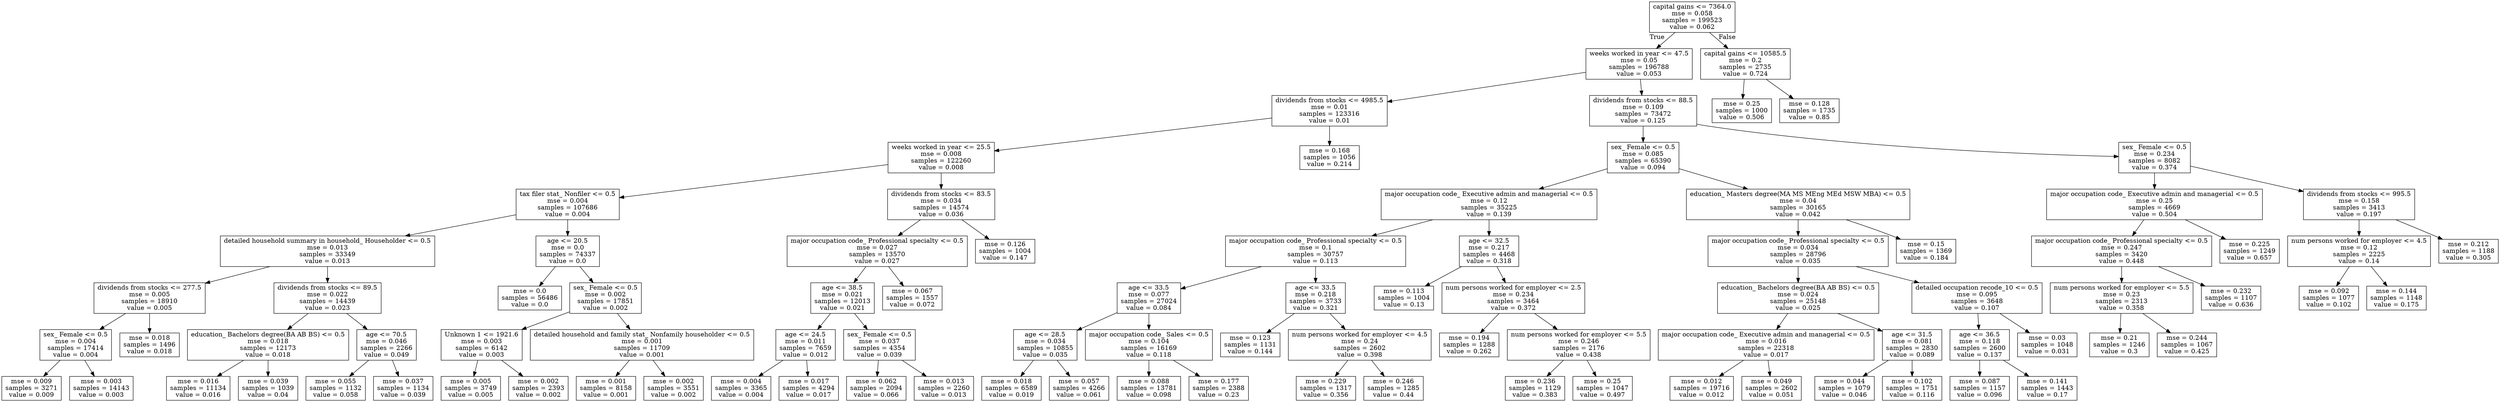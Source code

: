 digraph Tree {
node [shape=box] ;
0 [label="capital gains <= 7364.0\nmse = 0.058\nsamples = 199523\nvalue = 0.062"] ;
1 [label="weeks worked in year <= 47.5\nmse = 0.05\nsamples = 196788\nvalue = 0.053"] ;
0 -> 1 [labeldistance=2.5, labelangle=45, headlabel="True"] ;
2 [label="dividends from stocks <= 4985.5\nmse = 0.01\nsamples = 123316\nvalue = 0.01"] ;
1 -> 2 ;
3 [label="weeks worked in year <= 25.5\nmse = 0.008\nsamples = 122260\nvalue = 0.008"] ;
2 -> 3 ;
4 [label="tax filer stat_ Nonfiler <= 0.5\nmse = 0.004\nsamples = 107686\nvalue = 0.004"] ;
3 -> 4 ;
5 [label="detailed household summary in household_ Householder <= 0.5\nmse = 0.013\nsamples = 33349\nvalue = 0.013"] ;
4 -> 5 ;
6 [label="dividends from stocks <= 277.5\nmse = 0.005\nsamples = 18910\nvalue = 0.005"] ;
5 -> 6 ;
7 [label="sex_ Female <= 0.5\nmse = 0.004\nsamples = 17414\nvalue = 0.004"] ;
6 -> 7 ;
8 [label="mse = 0.009\nsamples = 3271\nvalue = 0.009"] ;
7 -> 8 ;
9 [label="mse = 0.003\nsamples = 14143\nvalue = 0.003"] ;
7 -> 9 ;
10 [label="mse = 0.018\nsamples = 1496\nvalue = 0.018"] ;
6 -> 10 ;
11 [label="dividends from stocks <= 89.5\nmse = 0.022\nsamples = 14439\nvalue = 0.023"] ;
5 -> 11 ;
12 [label="education_ Bachelors degree(BA AB BS) <= 0.5\nmse = 0.018\nsamples = 12173\nvalue = 0.018"] ;
11 -> 12 ;
13 [label="mse = 0.016\nsamples = 11134\nvalue = 0.016"] ;
12 -> 13 ;
14 [label="mse = 0.039\nsamples = 1039\nvalue = 0.04"] ;
12 -> 14 ;
15 [label="age <= 70.5\nmse = 0.046\nsamples = 2266\nvalue = 0.049"] ;
11 -> 15 ;
16 [label="mse = 0.055\nsamples = 1132\nvalue = 0.058"] ;
15 -> 16 ;
17 [label="mse = 0.037\nsamples = 1134\nvalue = 0.039"] ;
15 -> 17 ;
18 [label="age <= 20.5\nmse = 0.0\nsamples = 74337\nvalue = 0.0"] ;
4 -> 18 ;
19 [label="mse = 0.0\nsamples = 56486\nvalue = 0.0"] ;
18 -> 19 ;
20 [label="sex_ Female <= 0.5\nmse = 0.002\nsamples = 17851\nvalue = 0.002"] ;
18 -> 20 ;
21 [label="Unknown 1 <= 1921.6\nmse = 0.003\nsamples = 6142\nvalue = 0.003"] ;
20 -> 21 ;
22 [label="mse = 0.005\nsamples = 3749\nvalue = 0.005"] ;
21 -> 22 ;
23 [label="mse = 0.002\nsamples = 2393\nvalue = 0.002"] ;
21 -> 23 ;
24 [label="detailed household and family stat_ Nonfamily householder <= 0.5\nmse = 0.001\nsamples = 11709\nvalue = 0.001"] ;
20 -> 24 ;
25 [label="mse = 0.001\nsamples = 8158\nvalue = 0.001"] ;
24 -> 25 ;
26 [label="mse = 0.002\nsamples = 3551\nvalue = 0.002"] ;
24 -> 26 ;
27 [label="dividends from stocks <= 83.5\nmse = 0.034\nsamples = 14574\nvalue = 0.036"] ;
3 -> 27 ;
28 [label="major occupation code_ Professional specialty <= 0.5\nmse = 0.027\nsamples = 13570\nvalue = 0.027"] ;
27 -> 28 ;
29 [label="age <= 38.5\nmse = 0.021\nsamples = 12013\nvalue = 0.021"] ;
28 -> 29 ;
30 [label="age <= 24.5\nmse = 0.011\nsamples = 7659\nvalue = 0.012"] ;
29 -> 30 ;
31 [label="mse = 0.004\nsamples = 3365\nvalue = 0.004"] ;
30 -> 31 ;
32 [label="mse = 0.017\nsamples = 4294\nvalue = 0.017"] ;
30 -> 32 ;
33 [label="sex_ Female <= 0.5\nmse = 0.037\nsamples = 4354\nvalue = 0.039"] ;
29 -> 33 ;
34 [label="mse = 0.062\nsamples = 2094\nvalue = 0.066"] ;
33 -> 34 ;
35 [label="mse = 0.013\nsamples = 2260\nvalue = 0.013"] ;
33 -> 35 ;
36 [label="mse = 0.067\nsamples = 1557\nvalue = 0.072"] ;
28 -> 36 ;
37 [label="mse = 0.126\nsamples = 1004\nvalue = 0.147"] ;
27 -> 37 ;
38 [label="mse = 0.168\nsamples = 1056\nvalue = 0.214"] ;
2 -> 38 ;
39 [label="dividends from stocks <= 88.5\nmse = 0.109\nsamples = 73472\nvalue = 0.125"] ;
1 -> 39 ;
40 [label="sex_ Female <= 0.5\nmse = 0.085\nsamples = 65390\nvalue = 0.094"] ;
39 -> 40 ;
41 [label="major occupation code_ Executive admin and managerial <= 0.5\nmse = 0.12\nsamples = 35225\nvalue = 0.139"] ;
40 -> 41 ;
42 [label="major occupation code_ Professional specialty <= 0.5\nmse = 0.1\nsamples = 30757\nvalue = 0.113"] ;
41 -> 42 ;
43 [label="age <= 33.5\nmse = 0.077\nsamples = 27024\nvalue = 0.084"] ;
42 -> 43 ;
44 [label="age <= 28.5\nmse = 0.034\nsamples = 10855\nvalue = 0.035"] ;
43 -> 44 ;
45 [label="mse = 0.018\nsamples = 6589\nvalue = 0.019"] ;
44 -> 45 ;
46 [label="mse = 0.057\nsamples = 4266\nvalue = 0.061"] ;
44 -> 46 ;
47 [label="major occupation code_ Sales <= 0.5\nmse = 0.104\nsamples = 16169\nvalue = 0.118"] ;
43 -> 47 ;
48 [label="mse = 0.088\nsamples = 13781\nvalue = 0.098"] ;
47 -> 48 ;
49 [label="mse = 0.177\nsamples = 2388\nvalue = 0.23"] ;
47 -> 49 ;
50 [label="age <= 33.5\nmse = 0.218\nsamples = 3733\nvalue = 0.321"] ;
42 -> 50 ;
51 [label="mse = 0.123\nsamples = 1131\nvalue = 0.144"] ;
50 -> 51 ;
52 [label="num persons worked for employer <= 4.5\nmse = 0.24\nsamples = 2602\nvalue = 0.398"] ;
50 -> 52 ;
53 [label="mse = 0.229\nsamples = 1317\nvalue = 0.356"] ;
52 -> 53 ;
54 [label="mse = 0.246\nsamples = 1285\nvalue = 0.44"] ;
52 -> 54 ;
55 [label="age <= 32.5\nmse = 0.217\nsamples = 4468\nvalue = 0.318"] ;
41 -> 55 ;
56 [label="mse = 0.113\nsamples = 1004\nvalue = 0.13"] ;
55 -> 56 ;
57 [label="num persons worked for employer <= 2.5\nmse = 0.234\nsamples = 3464\nvalue = 0.372"] ;
55 -> 57 ;
58 [label="mse = 0.194\nsamples = 1288\nvalue = 0.262"] ;
57 -> 58 ;
59 [label="num persons worked for employer <= 5.5\nmse = 0.246\nsamples = 2176\nvalue = 0.438"] ;
57 -> 59 ;
60 [label="mse = 0.236\nsamples = 1129\nvalue = 0.383"] ;
59 -> 60 ;
61 [label="mse = 0.25\nsamples = 1047\nvalue = 0.497"] ;
59 -> 61 ;
62 [label="education_ Masters degree(MA MS MEng MEd MSW MBA) <= 0.5\nmse = 0.04\nsamples = 30165\nvalue = 0.042"] ;
40 -> 62 ;
63 [label="major occupation code_ Professional specialty <= 0.5\nmse = 0.034\nsamples = 28796\nvalue = 0.035"] ;
62 -> 63 ;
64 [label="education_ Bachelors degree(BA AB BS) <= 0.5\nmse = 0.024\nsamples = 25148\nvalue = 0.025"] ;
63 -> 64 ;
65 [label="major occupation code_ Executive admin and managerial <= 0.5\nmse = 0.016\nsamples = 22318\nvalue = 0.017"] ;
64 -> 65 ;
66 [label="mse = 0.012\nsamples = 19716\nvalue = 0.012"] ;
65 -> 66 ;
67 [label="mse = 0.049\nsamples = 2602\nvalue = 0.051"] ;
65 -> 67 ;
68 [label="age <= 31.5\nmse = 0.081\nsamples = 2830\nvalue = 0.089"] ;
64 -> 68 ;
69 [label="mse = 0.044\nsamples = 1079\nvalue = 0.046"] ;
68 -> 69 ;
70 [label="mse = 0.102\nsamples = 1751\nvalue = 0.116"] ;
68 -> 70 ;
71 [label="detailed occupation recode_10 <= 0.5\nmse = 0.095\nsamples = 3648\nvalue = 0.107"] ;
63 -> 71 ;
72 [label="age <= 36.5\nmse = 0.118\nsamples = 2600\nvalue = 0.137"] ;
71 -> 72 ;
73 [label="mse = 0.087\nsamples = 1157\nvalue = 0.096"] ;
72 -> 73 ;
74 [label="mse = 0.141\nsamples = 1443\nvalue = 0.17"] ;
72 -> 74 ;
75 [label="mse = 0.03\nsamples = 1048\nvalue = 0.031"] ;
71 -> 75 ;
76 [label="mse = 0.15\nsamples = 1369\nvalue = 0.184"] ;
62 -> 76 ;
77 [label="sex_ Female <= 0.5\nmse = 0.234\nsamples = 8082\nvalue = 0.374"] ;
39 -> 77 ;
78 [label="major occupation code_ Executive admin and managerial <= 0.5\nmse = 0.25\nsamples = 4669\nvalue = 0.504"] ;
77 -> 78 ;
79 [label="major occupation code_ Professional specialty <= 0.5\nmse = 0.247\nsamples = 3420\nvalue = 0.448"] ;
78 -> 79 ;
80 [label="num persons worked for employer <= 5.5\nmse = 0.23\nsamples = 2313\nvalue = 0.358"] ;
79 -> 80 ;
81 [label="mse = 0.21\nsamples = 1246\nvalue = 0.3"] ;
80 -> 81 ;
82 [label="mse = 0.244\nsamples = 1067\nvalue = 0.425"] ;
80 -> 82 ;
83 [label="mse = 0.232\nsamples = 1107\nvalue = 0.636"] ;
79 -> 83 ;
84 [label="mse = 0.225\nsamples = 1249\nvalue = 0.657"] ;
78 -> 84 ;
85 [label="dividends from stocks <= 995.5\nmse = 0.158\nsamples = 3413\nvalue = 0.197"] ;
77 -> 85 ;
86 [label="num persons worked for employer <= 4.5\nmse = 0.12\nsamples = 2225\nvalue = 0.14"] ;
85 -> 86 ;
87 [label="mse = 0.092\nsamples = 1077\nvalue = 0.102"] ;
86 -> 87 ;
88 [label="mse = 0.144\nsamples = 1148\nvalue = 0.175"] ;
86 -> 88 ;
89 [label="mse = 0.212\nsamples = 1188\nvalue = 0.305"] ;
85 -> 89 ;
90 [label="capital gains <= 10585.5\nmse = 0.2\nsamples = 2735\nvalue = 0.724"] ;
0 -> 90 [labeldistance=2.5, labelangle=-45, headlabel="False"] ;
91 [label="mse = 0.25\nsamples = 1000\nvalue = 0.506"] ;
90 -> 91 ;
92 [label="mse = 0.128\nsamples = 1735\nvalue = 0.85"] ;
90 -> 92 ;
}